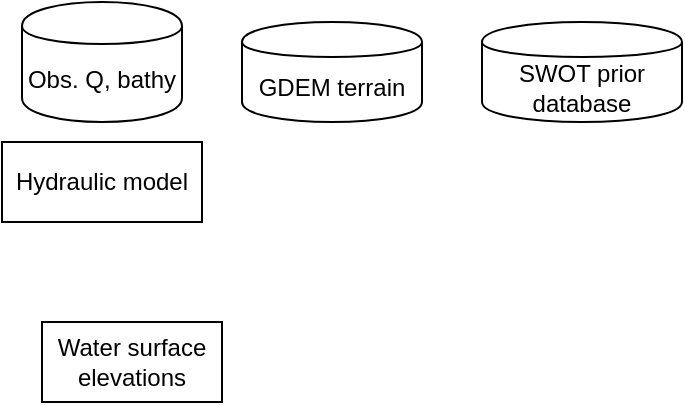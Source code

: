 <mxfile pages="1" version="11.2.4" type="device"><diagram id="pBQY2aw1dPk3_eOOUxPN" name="Page-1"><mxGraphModel dx="868" dy="495" grid="1" gridSize="10" guides="1" tooltips="1" connect="1" arrows="1" fold="1" page="1" pageScale="1" pageWidth="850" pageHeight="1100" math="0" shadow="0"><root><mxCell id="0"/><mxCell id="1" parent="0"/><mxCell id="_14lt4fYGrGPZUqjdsFi-1" value="Hydraulic model" style="rounded=0;whiteSpace=wrap;html=1;" vertex="1" parent="1"><mxGeometry x="160" y="100" width="100" height="40" as="geometry"/></mxCell><mxCell id="_14lt4fYGrGPZUqjdsFi-2" value="Obs. Q, bathy" style="shape=cylinder;whiteSpace=wrap;html=1;boundedLbl=1;backgroundOutline=1;" vertex="1" parent="1"><mxGeometry x="170" y="30" width="80" height="60" as="geometry"/></mxCell><mxCell id="_14lt4fYGrGPZUqjdsFi-3" value="Water surface elevations" style="rounded=0;whiteSpace=wrap;html=1;" vertex="1" parent="1"><mxGeometry x="180" y="190" width="90" height="40" as="geometry"/></mxCell><mxCell id="_14lt4fYGrGPZUqjdsFi-4" value="SWOT prior database" style="shape=cylinder;whiteSpace=wrap;html=1;boundedLbl=1;backgroundOutline=1;" vertex="1" parent="1"><mxGeometry x="400" y="40" width="100" height="50" as="geometry"/></mxCell><mxCell id="_14lt4fYGrGPZUqjdsFi-5" value="GDEM terrain" style="shape=cylinder;whiteSpace=wrap;html=1;boundedLbl=1;backgroundOutline=1;" vertex="1" parent="1"><mxGeometry x="280" y="40" width="90" height="50" as="geometry"/></mxCell></root></mxGraphModel></diagram></mxfile>